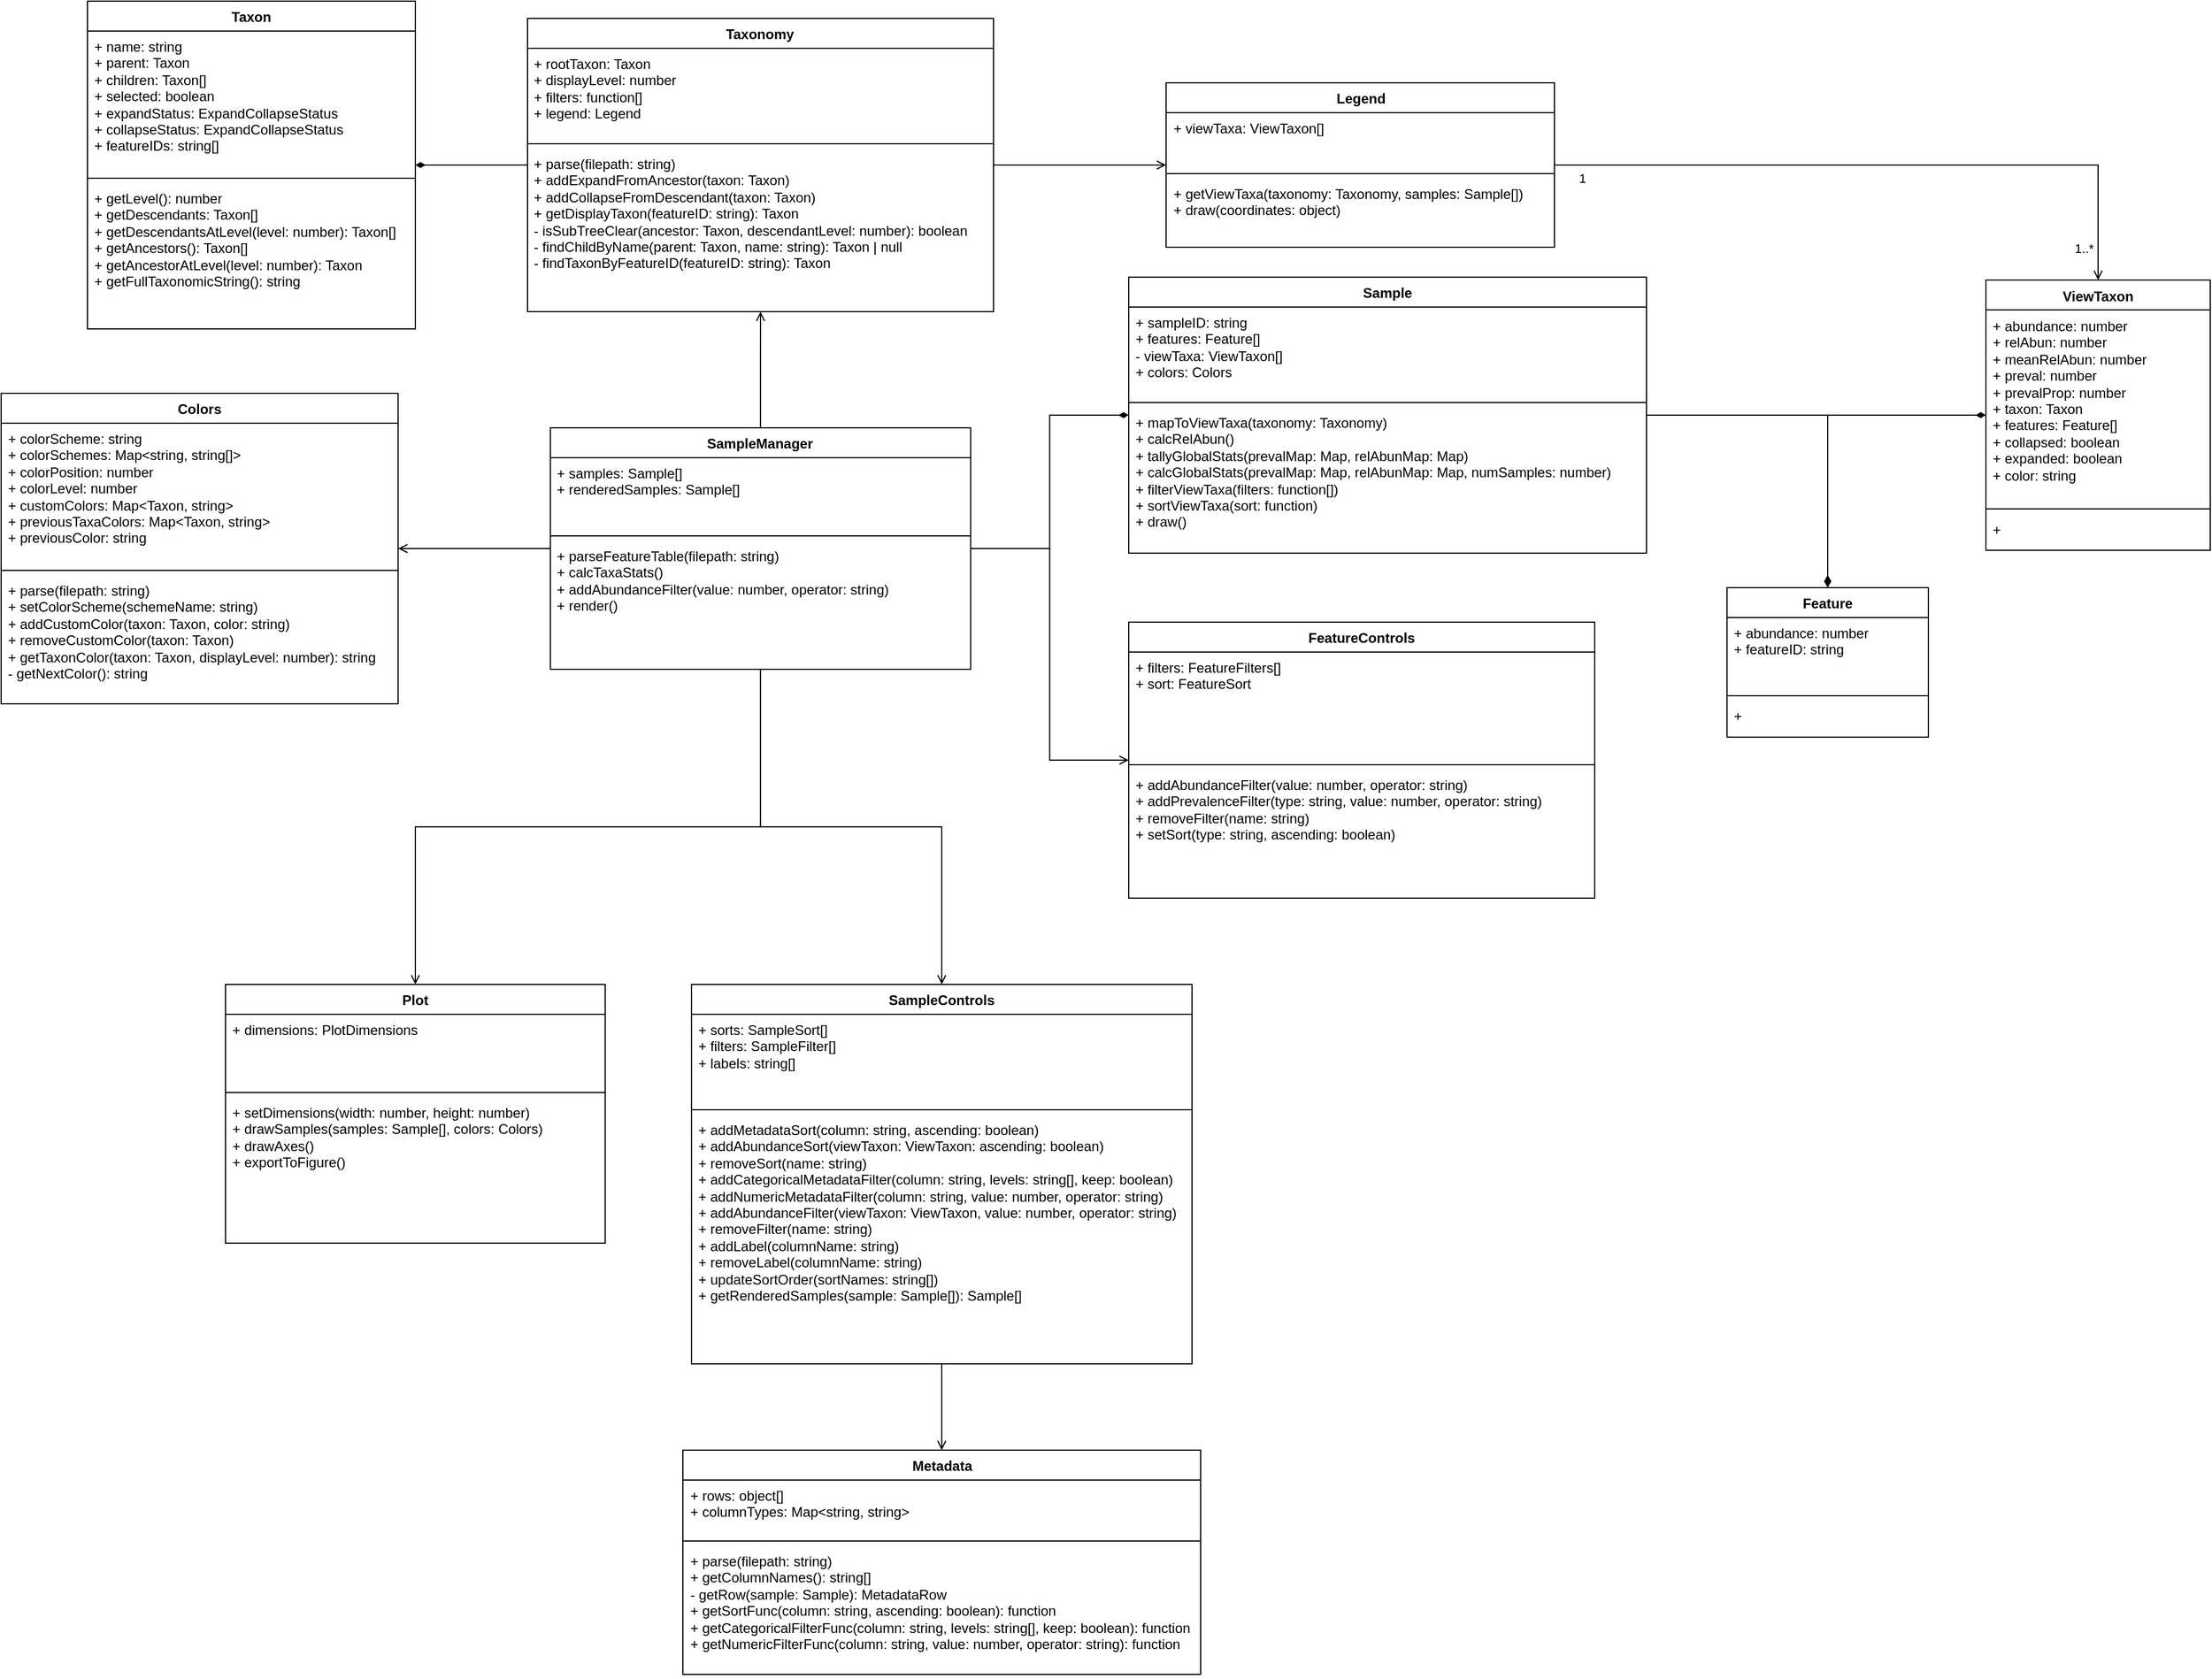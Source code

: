 <mxfile version="28.0.6">
  <diagram name="Page-1" id="ScEAED-juJEtONYMeBrp">
    <mxGraphModel dx="2265" dy="1556" grid="1" gridSize="15" guides="1" tooltips="1" connect="1" arrows="1" fold="1" page="0" pageScale="1" pageWidth="850" pageHeight="1100" math="0" shadow="0">
      <root>
        <mxCell id="0" />
        <mxCell id="1" parent="0" />
        <mxCell id="wJ2dDoDA1lTtDm8QEG7H-3" style="edgeStyle=orthogonalEdgeStyle;rounded=0;orthogonalLoop=1;jettySize=auto;html=1;endArrow=open;endFill=0;" parent="1" source="TV5vEVpm7wU5M8RR6qZn-14" target="TV5vEVpm7wU5M8RR6qZn-108" edge="1">
          <mxGeometry relative="1" as="geometry" />
        </mxCell>
        <mxCell id="wJ2dDoDA1lTtDm8QEG7H-19" style="edgeStyle=orthogonalEdgeStyle;rounded=0;orthogonalLoop=1;jettySize=auto;html=1;endArrow=diamondThin;endFill=1;" parent="1" source="TV5vEVpm7wU5M8RR6qZn-14" target="wJ2dDoDA1lTtDm8QEG7H-15" edge="1">
          <mxGeometry relative="1" as="geometry" />
        </mxCell>
        <mxCell id="TV5vEVpm7wU5M8RR6qZn-14" value="Taxonomy" style="swimlane;fontStyle=1;align=center;verticalAlign=top;childLayout=stackLayout;horizontal=1;startSize=26;horizontalStack=0;resizeParent=1;resizeParentMax=0;resizeLast=0;collapsible=1;marginBottom=0;whiteSpace=wrap;html=1;" parent="1" vertex="1">
          <mxGeometry x="442.49" y="-15" width="405" height="255" as="geometry" />
        </mxCell>
        <mxCell id="TV5vEVpm7wU5M8RR6qZn-15" value="&lt;div&gt;+ rootTaxon: Taxon&lt;/div&gt;+ displayLevel: number&lt;div&gt;+ filters: function[]&lt;/div&gt;&lt;div&gt;+ legend: Legend&lt;/div&gt;" style="text;strokeColor=none;fillColor=none;align=left;verticalAlign=top;spacingLeft=4;spacingRight=4;overflow=hidden;rotatable=0;points=[[0,0.5],[1,0.5]];portConstraint=eastwest;whiteSpace=wrap;html=1;" parent="TV5vEVpm7wU5M8RR6qZn-14" vertex="1">
          <mxGeometry y="26" width="405" height="79" as="geometry" />
        </mxCell>
        <mxCell id="TV5vEVpm7wU5M8RR6qZn-16" value="" style="line;strokeWidth=1;fillColor=none;align=left;verticalAlign=middle;spacingTop=-1;spacingLeft=3;spacingRight=3;rotatable=0;labelPosition=right;points=[];portConstraint=eastwest;strokeColor=inherit;" parent="TV5vEVpm7wU5M8RR6qZn-14" vertex="1">
          <mxGeometry y="105" width="405" height="8" as="geometry" />
        </mxCell>
        <mxCell id="TV5vEVpm7wU5M8RR6qZn-17" value="&lt;div&gt;+ parse(filepath: string)&lt;/div&gt;+ addExpandFromAncestor(taxon: Taxon)&lt;div&gt;+ addCollapseFromDescendant(taxon: Taxon)&lt;/div&gt;&lt;div&gt;+ getDisplayTaxon(featureID: string): Taxon&lt;/div&gt;&lt;div&gt;- isSubTreeClear(ancestor: Taxon, descendantLevel: number): boolean&lt;/div&gt;&lt;div&gt;- findChildByName(parent: Taxon, name: string): Taxon | null&lt;/div&gt;&lt;div&gt;- findTaxonByFeatureID(featureID: string): Taxon&lt;/div&gt;" style="text;strokeColor=none;fillColor=none;align=left;verticalAlign=top;spacingLeft=4;spacingRight=4;overflow=hidden;rotatable=0;points=[[0,0.5],[1,0.5]];portConstraint=eastwest;whiteSpace=wrap;html=1;" parent="TV5vEVpm7wU5M8RR6qZn-14" vertex="1">
          <mxGeometry y="113" width="405" height="142" as="geometry" />
        </mxCell>
        <mxCell id="TV5vEVpm7wU5M8RR6qZn-97" style="edgeStyle=orthogonalEdgeStyle;rounded=0;orthogonalLoop=1;jettySize=auto;html=1;endArrow=diamondThin;endFill=1;startFill=0;startArrow=none;" parent="1" source="TV5vEVpm7wU5M8RR6qZn-21" target="TV5vEVpm7wU5M8RR6qZn-25" edge="1">
          <mxGeometry relative="1" as="geometry" />
        </mxCell>
        <mxCell id="TV5vEVpm7wU5M8RR6qZn-130" style="edgeStyle=orthogonalEdgeStyle;rounded=0;orthogonalLoop=1;jettySize=auto;html=1;endArrow=open;endFill=0;" parent="1" source="TV5vEVpm7wU5M8RR6qZn-21" target="TV5vEVpm7wU5M8RR6qZn-14" edge="1">
          <mxGeometry relative="1" as="geometry" />
        </mxCell>
        <mxCell id="wJ2dDoDA1lTtDm8QEG7H-1" style="edgeStyle=orthogonalEdgeStyle;rounded=0;orthogonalLoop=1;jettySize=auto;html=1;endArrow=open;endFill=0;" parent="1" source="TV5vEVpm7wU5M8RR6qZn-21" target="TV5vEVpm7wU5M8RR6qZn-117" edge="1">
          <mxGeometry relative="1" as="geometry" />
        </mxCell>
        <mxCell id="DhHdUdaV4RNOnqThCck2-6" style="edgeStyle=orthogonalEdgeStyle;rounded=0;orthogonalLoop=1;jettySize=auto;html=1;endArrow=open;endFill=0;" parent="1" source="TV5vEVpm7wU5M8RR6qZn-21" target="DhHdUdaV4RNOnqThCck2-1" edge="1">
          <mxGeometry relative="1" as="geometry" />
        </mxCell>
        <mxCell id="6wkSrgamRf59rO2KwTUt-5" style="edgeStyle=orthogonalEdgeStyle;rounded=0;orthogonalLoop=1;jettySize=auto;html=1;endArrow=open;endFill=0;" edge="1" parent="1" source="TV5vEVpm7wU5M8RR6qZn-21" target="6wkSrgamRf59rO2KwTUt-1">
          <mxGeometry relative="1" as="geometry" />
        </mxCell>
        <mxCell id="6wkSrgamRf59rO2KwTUt-12" style="edgeStyle=orthogonalEdgeStyle;rounded=0;orthogonalLoop=1;jettySize=auto;html=1;endArrow=open;endFill=0;" edge="1" parent="1" source="TV5vEVpm7wU5M8RR6qZn-21" target="6wkSrgamRf59rO2KwTUt-7">
          <mxGeometry relative="1" as="geometry" />
        </mxCell>
        <mxCell id="TV5vEVpm7wU5M8RR6qZn-21" value="SampleManager" style="swimlane;fontStyle=1;align=center;verticalAlign=top;childLayout=stackLayout;horizontal=1;startSize=26;horizontalStack=0;resizeParent=1;resizeParentMax=0;resizeLast=0;collapsible=1;marginBottom=0;whiteSpace=wrap;html=1;" parent="1" vertex="1">
          <mxGeometry x="462.34" y="341" width="365.31" height="210" as="geometry" />
        </mxCell>
        <mxCell id="TV5vEVpm7wU5M8RR6qZn-22" value="&lt;div&gt;+ samples: Sample[]&lt;/div&gt;&lt;div&gt;+ renderedSamples: Sample[]&lt;/div&gt;&lt;div&gt;&lt;div&gt;&lt;br&gt;&lt;/div&gt;&lt;/div&gt;" style="text;strokeColor=none;fillColor=none;align=left;verticalAlign=top;spacingLeft=4;spacingRight=4;overflow=hidden;rotatable=0;points=[[0,0.5],[1,0.5]];portConstraint=eastwest;whiteSpace=wrap;html=1;" parent="TV5vEVpm7wU5M8RR6qZn-21" vertex="1">
          <mxGeometry y="26" width="365.31" height="64" as="geometry" />
        </mxCell>
        <mxCell id="TV5vEVpm7wU5M8RR6qZn-23" value="" style="line;strokeWidth=1;fillColor=none;align=left;verticalAlign=middle;spacingTop=-1;spacingLeft=3;spacingRight=3;rotatable=0;labelPosition=right;points=[];portConstraint=eastwest;strokeColor=inherit;" parent="TV5vEVpm7wU5M8RR6qZn-21" vertex="1">
          <mxGeometry y="90" width="365.31" height="8" as="geometry" />
        </mxCell>
        <mxCell id="TV5vEVpm7wU5M8RR6qZn-24" value="&lt;div&gt;+ parseFeatureTable(filepath: string)&lt;/div&gt;&lt;div&gt;+ calcTaxaStats()&lt;/div&gt;&lt;div&gt;+ addAbundanceFilter(value: number, operator: string)&lt;/div&gt;&lt;div&gt;+ render()&lt;/div&gt;&lt;div&gt;&lt;div&gt;&lt;br&gt;&lt;/div&gt;&lt;/div&gt;" style="text;strokeColor=none;fillColor=none;align=left;verticalAlign=top;spacingLeft=4;spacingRight=4;overflow=hidden;rotatable=0;points=[[0,0.5],[1,0.5]];portConstraint=eastwest;whiteSpace=wrap;html=1;" parent="TV5vEVpm7wU5M8RR6qZn-21" vertex="1">
          <mxGeometry y="98" width="365.31" height="112" as="geometry" />
        </mxCell>
        <mxCell id="TV5vEVpm7wU5M8RR6qZn-92" style="edgeStyle=orthogonalEdgeStyle;rounded=0;orthogonalLoop=1;jettySize=auto;html=1;endArrow=diamondThin;endFill=1;endSize=8;" parent="1" source="TV5vEVpm7wU5M8RR6qZn-25" target="TV5vEVpm7wU5M8RR6qZn-39" edge="1">
          <mxGeometry relative="1" as="geometry" />
        </mxCell>
        <mxCell id="wJ2dDoDA1lTtDm8QEG7H-4" style="edgeStyle=orthogonalEdgeStyle;rounded=0;orthogonalLoop=1;jettySize=auto;html=1;endArrow=diamondThin;endFill=1;" parent="1" source="TV5vEVpm7wU5M8RR6qZn-25" target="TV5vEVpm7wU5M8RR6qZn-66" edge="1">
          <mxGeometry relative="1" as="geometry" />
        </mxCell>
        <mxCell id="TV5vEVpm7wU5M8RR6qZn-25" value="Sample" style="swimlane;fontStyle=1;align=center;verticalAlign=top;childLayout=stackLayout;horizontal=1;startSize=26;horizontalStack=0;resizeParent=1;resizeParentMax=0;resizeLast=0;collapsible=1;marginBottom=0;whiteSpace=wrap;html=1;" parent="1" vertex="1">
          <mxGeometry x="965" y="210" width="450" height="240" as="geometry" />
        </mxCell>
        <mxCell id="TV5vEVpm7wU5M8RR6qZn-26" value="+ sampleID: string&lt;div&gt;+ features: Feature[]&lt;/div&gt;&lt;div&gt;- viewTaxa: ViewTaxon[]&lt;/div&gt;&lt;div&gt;+ colors: Colors&lt;/div&gt;&lt;div&gt;&lt;br&gt;&lt;/div&gt;" style="text;strokeColor=none;fillColor=none;align=left;verticalAlign=top;spacingLeft=4;spacingRight=4;overflow=hidden;rotatable=0;points=[[0,0.5],[1,0.5]];portConstraint=eastwest;whiteSpace=wrap;html=1;" parent="TV5vEVpm7wU5M8RR6qZn-25" vertex="1">
          <mxGeometry y="26" width="450" height="79" as="geometry" />
        </mxCell>
        <mxCell id="TV5vEVpm7wU5M8RR6qZn-27" value="" style="line;strokeWidth=1;fillColor=none;align=left;verticalAlign=middle;spacingTop=-1;spacingLeft=3;spacingRight=3;rotatable=0;labelPosition=right;points=[];portConstraint=eastwest;strokeColor=inherit;" parent="TV5vEVpm7wU5M8RR6qZn-25" vertex="1">
          <mxGeometry y="105" width="450" height="8" as="geometry" />
        </mxCell>
        <mxCell id="TV5vEVpm7wU5M8RR6qZn-28" value="&lt;div&gt;+ mapToViewTaxa(taxonomy: Taxonomy)&lt;/div&gt;&lt;div&gt;+ calcRelAbun()&lt;/div&gt;&lt;div&gt;+ tallyGlobalStats(prevalMap: Map, relAbunMap: Map)&lt;/div&gt;&lt;div&gt;+ calcGlobalStats(prevalMap: Map, relAbunMap: Map, numSamples: number)&lt;/div&gt;&lt;div&gt;+ filterViewTaxa(filters: function[])&lt;/div&gt;&lt;div&gt;+ sortViewTaxa(sort: function)&lt;/div&gt;&lt;div&gt;+ draw()&lt;/div&gt;&lt;div&gt;&lt;br&gt;&lt;/div&gt;" style="text;strokeColor=none;fillColor=none;align=left;verticalAlign=top;spacingLeft=4;spacingRight=4;overflow=hidden;rotatable=0;points=[[0,0.5],[1,0.5]];portConstraint=eastwest;whiteSpace=wrap;html=1;" parent="TV5vEVpm7wU5M8RR6qZn-25" vertex="1">
          <mxGeometry y="113" width="450" height="127" as="geometry" />
        </mxCell>
        <mxCell id="TV5vEVpm7wU5M8RR6qZn-39" value="Feature" style="swimlane;fontStyle=1;align=center;verticalAlign=top;childLayout=stackLayout;horizontal=1;startSize=26;horizontalStack=0;resizeParent=1;resizeParentMax=0;resizeLast=0;collapsible=1;marginBottom=0;whiteSpace=wrap;html=1;" parent="1" vertex="1">
          <mxGeometry x="1485" y="480" width="175" height="130" as="geometry" />
        </mxCell>
        <mxCell id="TV5vEVpm7wU5M8RR6qZn-40" value="+ abundance: number&lt;div&gt;+ featureID: string&lt;/div&gt;&lt;div&gt;&lt;div&gt;&lt;br&gt;&lt;/div&gt;&lt;/div&gt;" style="text;strokeColor=none;fillColor=none;align=left;verticalAlign=top;spacingLeft=4;spacingRight=4;overflow=hidden;rotatable=0;points=[[0,0.5],[1,0.5]];portConstraint=eastwest;whiteSpace=wrap;html=1;" parent="TV5vEVpm7wU5M8RR6qZn-39" vertex="1">
          <mxGeometry y="26" width="175" height="64" as="geometry" />
        </mxCell>
        <mxCell id="TV5vEVpm7wU5M8RR6qZn-41" value="" style="line;strokeWidth=1;fillColor=none;align=left;verticalAlign=middle;spacingTop=-1;spacingLeft=3;spacingRight=3;rotatable=0;labelPosition=right;points=[];portConstraint=eastwest;strokeColor=inherit;" parent="TV5vEVpm7wU5M8RR6qZn-39" vertex="1">
          <mxGeometry y="90" width="175" height="8" as="geometry" />
        </mxCell>
        <mxCell id="TV5vEVpm7wU5M8RR6qZn-42" value="+&amp;nbsp;" style="text;strokeColor=none;fillColor=none;align=left;verticalAlign=top;spacingLeft=4;spacingRight=4;overflow=hidden;rotatable=0;points=[[0,0.5],[1,0.5]];portConstraint=eastwest;whiteSpace=wrap;html=1;" parent="TV5vEVpm7wU5M8RR6qZn-39" vertex="1">
          <mxGeometry y="98" width="175" height="32" as="geometry" />
        </mxCell>
        <mxCell id="TV5vEVpm7wU5M8RR6qZn-66" value="ViewTaxon" style="swimlane;fontStyle=1;align=center;verticalAlign=top;childLayout=stackLayout;horizontal=1;startSize=26;horizontalStack=0;resizeParent=1;resizeParentMax=0;resizeLast=0;collapsible=1;marginBottom=0;whiteSpace=wrap;html=1;" parent="1" vertex="1">
          <mxGeometry x="1710" y="212.5" width="195" height="235" as="geometry" />
        </mxCell>
        <mxCell id="TV5vEVpm7wU5M8RR6qZn-67" value="&lt;div&gt;+ abundance: number&lt;/div&gt;+ relAbun: number&lt;div&gt;+ meanRelAbun: number&lt;br&gt;&lt;div&gt;+ preval: number&lt;/div&gt;&lt;div&gt;+ prevalProp: number&lt;/div&gt;&lt;div&gt;+ taxon: Taxon&lt;/div&gt;&lt;div&gt;+ features: Feature[]&lt;/div&gt;&lt;div&gt;+ collapsed: boolean&lt;/div&gt;&lt;div&gt;+ expanded: boolean&lt;/div&gt;&lt;div&gt;+ color: string&lt;/div&gt;&lt;/div&gt;" style="text;strokeColor=none;fillColor=none;align=left;verticalAlign=top;spacingLeft=4;spacingRight=4;overflow=hidden;rotatable=0;points=[[0,0.5],[1,0.5]];portConstraint=eastwest;whiteSpace=wrap;html=1;" parent="TV5vEVpm7wU5M8RR6qZn-66" vertex="1">
          <mxGeometry y="26" width="195" height="169" as="geometry" />
        </mxCell>
        <mxCell id="TV5vEVpm7wU5M8RR6qZn-68" value="" style="line;strokeWidth=1;fillColor=none;align=left;verticalAlign=middle;spacingTop=-1;spacingLeft=3;spacingRight=3;rotatable=0;labelPosition=right;points=[];portConstraint=eastwest;strokeColor=inherit;" parent="TV5vEVpm7wU5M8RR6qZn-66" vertex="1">
          <mxGeometry y="195" width="195" height="8" as="geometry" />
        </mxCell>
        <mxCell id="TV5vEVpm7wU5M8RR6qZn-69" value="+&amp;nbsp;" style="text;strokeColor=none;fillColor=none;align=left;verticalAlign=top;spacingLeft=4;spacingRight=4;overflow=hidden;rotatable=0;points=[[0,0.5],[1,0.5]];portConstraint=eastwest;whiteSpace=wrap;html=1;" parent="TV5vEVpm7wU5M8RR6qZn-66" vertex="1">
          <mxGeometry y="203" width="195" height="32" as="geometry" />
        </mxCell>
        <mxCell id="TV5vEVpm7wU5M8RR6qZn-80" value="Metadata" style="swimlane;fontStyle=1;align=center;verticalAlign=top;childLayout=stackLayout;horizontal=1;startSize=26;horizontalStack=0;resizeParent=1;resizeParentMax=0;resizeLast=0;collapsible=1;marginBottom=0;whiteSpace=wrap;html=1;" parent="1" vertex="1">
          <mxGeometry x="577.5" y="1230" width="450" height="195" as="geometry" />
        </mxCell>
        <mxCell id="TV5vEVpm7wU5M8RR6qZn-81" value="+ rows: object[]&lt;div&gt;+ columnTypes: Map&amp;lt;string, string&amp;gt;&lt;/div&gt;" style="text;strokeColor=none;fillColor=none;align=left;verticalAlign=top;spacingLeft=4;spacingRight=4;overflow=hidden;rotatable=0;points=[[0,0.5],[1,0.5]];portConstraint=eastwest;whiteSpace=wrap;html=1;" parent="TV5vEVpm7wU5M8RR6qZn-80" vertex="1">
          <mxGeometry y="26" width="450" height="49" as="geometry" />
        </mxCell>
        <mxCell id="TV5vEVpm7wU5M8RR6qZn-82" value="" style="line;strokeWidth=1;fillColor=none;align=left;verticalAlign=middle;spacingTop=-1;spacingLeft=3;spacingRight=3;rotatable=0;labelPosition=right;points=[];portConstraint=eastwest;strokeColor=inherit;" parent="TV5vEVpm7wU5M8RR6qZn-80" vertex="1">
          <mxGeometry y="75" width="450" height="8" as="geometry" />
        </mxCell>
        <mxCell id="TV5vEVpm7wU5M8RR6qZn-83" value="&lt;div&gt;+ parse(filepath: string)&lt;/div&gt;&lt;div&gt;+ getColumnNames(): string[]&lt;/div&gt;&lt;div&gt;- getRow(sample: Sample): MetadataRow&lt;/div&gt;&lt;div&gt;+ getSortFunc(column: string, ascending: boolean): function&lt;/div&gt;&lt;div&gt;+ getCategoricalFilterFunc(column: string, levels: string[], keep: boolean): function&lt;/div&gt;&lt;div&gt;+ getNumericFilterFunc(column: string, value: number, operator: string): function&lt;/div&gt;&lt;div&gt;&lt;br&gt;&lt;/div&gt;" style="text;strokeColor=none;fillColor=none;align=left;verticalAlign=top;spacingLeft=4;spacingRight=4;overflow=hidden;rotatable=0;points=[[0,0.5],[1,0.5]];portConstraint=eastwest;whiteSpace=wrap;html=1;" parent="TV5vEVpm7wU5M8RR6qZn-80" vertex="1">
          <mxGeometry y="83" width="450" height="112" as="geometry" />
        </mxCell>
        <mxCell id="wJ2dDoDA1lTtDm8QEG7H-9" style="edgeStyle=orthogonalEdgeStyle;rounded=0;orthogonalLoop=1;jettySize=auto;html=1;endArrow=open;endFill=0;" parent="1" source="TV5vEVpm7wU5M8RR6qZn-108" target="TV5vEVpm7wU5M8RR6qZn-66" edge="1">
          <mxGeometry relative="1" as="geometry" />
        </mxCell>
        <mxCell id="wJ2dDoDA1lTtDm8QEG7H-11" value="1" style="edgeLabel;html=1;align=center;verticalAlign=middle;resizable=0;points=[];" parent="wJ2dDoDA1lTtDm8QEG7H-9" vertex="1" connectable="0">
          <mxGeometry x="-0.924" y="-1" relative="1" as="geometry">
            <mxPoint x="2" y="10" as="offset" />
          </mxGeometry>
        </mxCell>
        <mxCell id="wJ2dDoDA1lTtDm8QEG7H-14" value="1..*" style="edgeLabel;html=1;align=center;verticalAlign=middle;resizable=0;points=[];" parent="wJ2dDoDA1lTtDm8QEG7H-9" vertex="1" connectable="0">
          <mxGeometry x="0.884" relative="1" as="geometry">
            <mxPoint x="-13" y="5" as="offset" />
          </mxGeometry>
        </mxCell>
        <mxCell id="TV5vEVpm7wU5M8RR6qZn-108" value="Legend" style="swimlane;fontStyle=1;align=center;verticalAlign=top;childLayout=stackLayout;horizontal=1;startSize=26;horizontalStack=0;resizeParent=1;resizeParentMax=0;resizeLast=0;collapsible=1;marginBottom=0;whiteSpace=wrap;html=1;" parent="1" vertex="1">
          <mxGeometry x="997.5" y="41" width="337.5" height="143" as="geometry" />
        </mxCell>
        <mxCell id="TV5vEVpm7wU5M8RR6qZn-109" value="+ viewTaxa: ViewTaxon[]&lt;div&gt;&lt;br&gt;&lt;/div&gt;" style="text;strokeColor=none;fillColor=none;align=left;verticalAlign=top;spacingLeft=4;spacingRight=4;overflow=hidden;rotatable=0;points=[[0,0.5],[1,0.5]];portConstraint=eastwest;whiteSpace=wrap;html=1;" parent="TV5vEVpm7wU5M8RR6qZn-108" vertex="1">
          <mxGeometry y="26" width="337.5" height="49" as="geometry" />
        </mxCell>
        <mxCell id="TV5vEVpm7wU5M8RR6qZn-110" value="" style="line;strokeWidth=1;fillColor=none;align=left;verticalAlign=middle;spacingTop=-1;spacingLeft=3;spacingRight=3;rotatable=0;labelPosition=right;points=[];portConstraint=eastwest;strokeColor=inherit;" parent="TV5vEVpm7wU5M8RR6qZn-108" vertex="1">
          <mxGeometry y="75" width="337.5" height="8" as="geometry" />
        </mxCell>
        <mxCell id="TV5vEVpm7wU5M8RR6qZn-111" value="+ getViewTaxa(taxonomy: Taxonomy, samples: Sample[])&lt;div&gt;+ draw(coordinates: object)&lt;/div&gt;" style="text;strokeColor=none;fillColor=none;align=left;verticalAlign=top;spacingLeft=4;spacingRight=4;overflow=hidden;rotatable=0;points=[[0,0.5],[1,0.5]];portConstraint=eastwest;whiteSpace=wrap;html=1;" parent="TV5vEVpm7wU5M8RR6qZn-108" vertex="1">
          <mxGeometry y="83" width="337.5" height="60" as="geometry" />
        </mxCell>
        <mxCell id="TV5vEVpm7wU5M8RR6qZn-117" value="Colors" style="swimlane;fontStyle=1;align=center;verticalAlign=top;childLayout=stackLayout;horizontal=1;startSize=26;horizontalStack=0;resizeParent=1;resizeParentMax=0;resizeLast=0;collapsible=1;marginBottom=0;whiteSpace=wrap;html=1;" parent="1" vertex="1">
          <mxGeometry x="-15" y="311" width="345" height="270" as="geometry" />
        </mxCell>
        <mxCell id="TV5vEVpm7wU5M8RR6qZn-118" value="+ colorScheme: string&lt;div&gt;+ colorSchemes: Map&amp;lt;string, string[]&amp;gt;&lt;br&gt;&lt;div&gt;+ colorPosition: number&lt;br&gt;&lt;div&gt;+ colorLevel: number&lt;/div&gt;&lt;div&gt;+ customColors: Map&amp;lt;Taxon, string&amp;gt;&lt;/div&gt;&lt;/div&gt;&lt;/div&gt;&lt;div&gt;+ previousTaxaColors: Map&amp;lt;Taxon, string&amp;gt;&lt;/div&gt;&lt;div&gt;+ previousColor: string&lt;/div&gt;" style="text;strokeColor=none;fillColor=none;align=left;verticalAlign=top;spacingLeft=4;spacingRight=4;overflow=hidden;rotatable=0;points=[[0,0.5],[1,0.5]];portConstraint=eastwest;whiteSpace=wrap;html=1;" parent="TV5vEVpm7wU5M8RR6qZn-117" vertex="1">
          <mxGeometry y="26" width="345" height="124" as="geometry" />
        </mxCell>
        <mxCell id="TV5vEVpm7wU5M8RR6qZn-119" value="" style="line;strokeWidth=1;fillColor=none;align=left;verticalAlign=middle;spacingTop=-1;spacingLeft=3;spacingRight=3;rotatable=0;labelPosition=right;points=[];portConstraint=eastwest;strokeColor=inherit;" parent="TV5vEVpm7wU5M8RR6qZn-117" vertex="1">
          <mxGeometry y="150" width="345" height="8" as="geometry" />
        </mxCell>
        <mxCell id="TV5vEVpm7wU5M8RR6qZn-120" value="&lt;div&gt;+ parse(filepath: string)&lt;/div&gt;&lt;div&gt;+ setColorScheme(schemeName: string)&lt;/div&gt;&lt;div&gt;+ addCustomColor(taxon: Taxon, color: string)&lt;/div&gt;&lt;div&gt;+ removeCustomColor(taxon: Taxon)&lt;/div&gt;&lt;div&gt;+ getTaxonColor(taxon: Taxon, displayLevel: number): string&lt;/div&gt;&lt;div&gt;- getNextColor(): string&lt;/div&gt;" style="text;strokeColor=none;fillColor=none;align=left;verticalAlign=top;spacingLeft=4;spacingRight=4;overflow=hidden;rotatable=0;points=[[0,0.5],[1,0.5]];portConstraint=eastwest;whiteSpace=wrap;html=1;" parent="TV5vEVpm7wU5M8RR6qZn-117" vertex="1">
          <mxGeometry y="158" width="345" height="112" as="geometry" />
        </mxCell>
        <mxCell id="wJ2dDoDA1lTtDm8QEG7H-15" value="Taxon" style="swimlane;fontStyle=1;align=center;verticalAlign=top;childLayout=stackLayout;horizontal=1;startSize=26;horizontalStack=0;resizeParent=1;resizeParentMax=0;resizeLast=0;collapsible=1;marginBottom=0;whiteSpace=wrap;html=1;" parent="1" vertex="1">
          <mxGeometry x="60" y="-30" width="285" height="285" as="geometry" />
        </mxCell>
        <mxCell id="wJ2dDoDA1lTtDm8QEG7H-16" value="+ name: string&lt;div&gt;+ parent: Taxon&lt;/div&gt;&lt;div&gt;+ children: Taxon[]&lt;/div&gt;&lt;div&gt;+ selected: boolean&lt;/div&gt;&lt;div&gt;+ expandStatus: ExpandCollapseStatus&lt;/div&gt;&lt;div&gt;+ collapseStatus: ExpandCollapseStatus&lt;/div&gt;&lt;div&gt;+ featureIDs: string[]&lt;/div&gt;&lt;div&gt;&lt;br&gt;&lt;/div&gt;" style="text;strokeColor=none;fillColor=none;align=left;verticalAlign=top;spacingLeft=4;spacingRight=4;overflow=hidden;rotatable=0;points=[[0,0.5],[1,0.5]];portConstraint=eastwest;whiteSpace=wrap;html=1;" parent="wJ2dDoDA1lTtDm8QEG7H-15" vertex="1">
          <mxGeometry y="26" width="285" height="124" as="geometry" />
        </mxCell>
        <mxCell id="wJ2dDoDA1lTtDm8QEG7H-17" value="" style="line;strokeWidth=1;fillColor=none;align=left;verticalAlign=middle;spacingTop=-1;spacingLeft=3;spacingRight=3;rotatable=0;labelPosition=right;points=[];portConstraint=eastwest;strokeColor=inherit;" parent="wJ2dDoDA1lTtDm8QEG7H-15" vertex="1">
          <mxGeometry y="150" width="285" height="8" as="geometry" />
        </mxCell>
        <mxCell id="wJ2dDoDA1lTtDm8QEG7H-18" value="+ getLevel(): number&lt;div&gt;+ getDescendants: Taxon[]&lt;/div&gt;&lt;div&gt;+ getDescendantsAtLevel(level: number): Taxon[]&lt;/div&gt;&lt;div&gt;+ getAncestors(): Taxon[]&lt;/div&gt;&lt;div&gt;+ getAncestorAtLevel(level: number): Taxon&lt;/div&gt;&lt;div&gt;+ getFullTaxonomicString(): string&lt;/div&gt;" style="text;strokeColor=none;fillColor=none;align=left;verticalAlign=top;spacingLeft=4;spacingRight=4;overflow=hidden;rotatable=0;points=[[0,0.5],[1,0.5]];portConstraint=eastwest;whiteSpace=wrap;html=1;" parent="wJ2dDoDA1lTtDm8QEG7H-15" vertex="1">
          <mxGeometry y="158" width="285" height="127" as="geometry" />
        </mxCell>
        <mxCell id="DhHdUdaV4RNOnqThCck2-5" style="edgeStyle=orthogonalEdgeStyle;rounded=0;orthogonalLoop=1;jettySize=auto;html=1;endArrow=open;endFill=0;" parent="1" source="DhHdUdaV4RNOnqThCck2-1" target="TV5vEVpm7wU5M8RR6qZn-80" edge="1">
          <mxGeometry relative="1" as="geometry" />
        </mxCell>
        <mxCell id="DhHdUdaV4RNOnqThCck2-1" value="SampleControls" style="swimlane;fontStyle=1;align=center;verticalAlign=top;childLayout=stackLayout;horizontal=1;startSize=26;horizontalStack=0;resizeParent=1;resizeParentMax=0;resizeLast=0;collapsible=1;marginBottom=0;whiteSpace=wrap;html=1;" parent="1" vertex="1">
          <mxGeometry x="585" y="825" width="435" height="330" as="geometry" />
        </mxCell>
        <mxCell id="DhHdUdaV4RNOnqThCck2-2" value="&lt;div&gt;+ sorts: SampleSort[]&lt;/div&gt;&lt;div&gt;+ filters: SampleFilter[]&lt;/div&gt;&lt;div&gt;&lt;span style=&quot;background-color: transparent; color: light-dark(rgb(0, 0, 0), rgb(255, 255, 255));&quot;&gt;+ labels: string[]&lt;/span&gt;&lt;/div&gt;" style="text;strokeColor=none;fillColor=none;align=left;verticalAlign=top;spacingLeft=4;spacingRight=4;overflow=hidden;rotatable=0;points=[[0,0.5],[1,0.5]];portConstraint=eastwest;whiteSpace=wrap;html=1;" parent="DhHdUdaV4RNOnqThCck2-1" vertex="1">
          <mxGeometry y="26" width="435" height="79" as="geometry" />
        </mxCell>
        <mxCell id="DhHdUdaV4RNOnqThCck2-3" value="" style="line;strokeWidth=1;fillColor=none;align=left;verticalAlign=middle;spacingTop=-1;spacingLeft=3;spacingRight=3;rotatable=0;labelPosition=right;points=[];portConstraint=eastwest;strokeColor=inherit;" parent="DhHdUdaV4RNOnqThCck2-1" vertex="1">
          <mxGeometry y="105" width="435" height="8" as="geometry" />
        </mxCell>
        <mxCell id="DhHdUdaV4RNOnqThCck2-4" value="&lt;div&gt;+ addMetadataSort(column: string, ascending: boolean)&lt;/div&gt;&lt;div&gt;+ addAbundanceSort(viewTaxon: ViewTaxon: ascending: boolean)&lt;/div&gt;&lt;div&gt;+ removeSort(name: string)&lt;/div&gt;&lt;div&gt;+ addCategoricalMetadataFilter(column: string, levels: string[], keep: boolean)&lt;/div&gt;&lt;div&gt;+ addNumericMetadataFilter(column: string, value: number, operator: string)&lt;/div&gt;&lt;div&gt;+ addAbundanceFilter(viewTaxon: ViewTaxon, value: number, operator: string)&lt;/div&gt;&lt;div&gt;+ removeFilter(name: string)&lt;/div&gt;&lt;div&gt;+ addLabel(columnName: string)&lt;/div&gt;&lt;div&gt;+ removeLabel(columnName: string)&lt;/div&gt;&lt;div&gt;+ updateSortOrder(sortNames: string[])&lt;/div&gt;+ getRenderedSamples(sample: Sample[]): Sample[]" style="text;strokeColor=none;fillColor=none;align=left;verticalAlign=top;spacingLeft=4;spacingRight=4;overflow=hidden;rotatable=0;points=[[0,0.5],[1,0.5]];portConstraint=eastwest;whiteSpace=wrap;html=1;" parent="DhHdUdaV4RNOnqThCck2-1" vertex="1">
          <mxGeometry y="113" width="435" height="217" as="geometry" />
        </mxCell>
        <mxCell id="6wkSrgamRf59rO2KwTUt-1" value="Plot" style="swimlane;fontStyle=1;align=center;verticalAlign=top;childLayout=stackLayout;horizontal=1;startSize=26;horizontalStack=0;resizeParent=1;resizeParentMax=0;resizeLast=0;collapsible=1;marginBottom=0;whiteSpace=wrap;html=1;" vertex="1" parent="1">
          <mxGeometry x="180" y="825" width="330" height="225" as="geometry" />
        </mxCell>
        <mxCell id="6wkSrgamRf59rO2KwTUt-2" value="&lt;div&gt;+ dimensions: PlotDimensions&lt;/div&gt;" style="text;strokeColor=none;fillColor=none;align=left;verticalAlign=top;spacingLeft=4;spacingRight=4;overflow=hidden;rotatable=0;points=[[0,0.5],[1,0.5]];portConstraint=eastwest;whiteSpace=wrap;html=1;" vertex="1" parent="6wkSrgamRf59rO2KwTUt-1">
          <mxGeometry y="26" width="330" height="64" as="geometry" />
        </mxCell>
        <mxCell id="6wkSrgamRf59rO2KwTUt-3" value="" style="line;strokeWidth=1;fillColor=none;align=left;verticalAlign=middle;spacingTop=-1;spacingLeft=3;spacingRight=3;rotatable=0;labelPosition=right;points=[];portConstraint=eastwest;strokeColor=inherit;" vertex="1" parent="6wkSrgamRf59rO2KwTUt-1">
          <mxGeometry y="90" width="330" height="8" as="geometry" />
        </mxCell>
        <mxCell id="6wkSrgamRf59rO2KwTUt-4" value="+ setDimensions(width: number, height: number)&lt;div&gt;+ drawSamples(samples: Sample[], colors: Colors)&lt;/div&gt;&lt;div&gt;+ drawAxes()&lt;/div&gt;&lt;div&gt;+ exportToFigure()&lt;/div&gt;" style="text;strokeColor=none;fillColor=none;align=left;verticalAlign=top;spacingLeft=4;spacingRight=4;overflow=hidden;rotatable=0;points=[[0,0.5],[1,0.5]];portConstraint=eastwest;whiteSpace=wrap;html=1;" vertex="1" parent="6wkSrgamRf59rO2KwTUt-1">
          <mxGeometry y="98" width="330" height="127" as="geometry" />
        </mxCell>
        <mxCell id="6wkSrgamRf59rO2KwTUt-7" value="FeatureControls" style="swimlane;fontStyle=1;align=center;verticalAlign=top;childLayout=stackLayout;horizontal=1;startSize=26;horizontalStack=0;resizeParent=1;resizeParentMax=0;resizeLast=0;collapsible=1;marginBottom=0;whiteSpace=wrap;html=1;" vertex="1" parent="1">
          <mxGeometry x="965" y="510" width="405" height="240" as="geometry" />
        </mxCell>
        <mxCell id="6wkSrgamRf59rO2KwTUt-8" value="+ filters: FeatureFilters[]&lt;div&gt;+ sort: FeatureSort&lt;/div&gt;" style="text;strokeColor=none;fillColor=none;align=left;verticalAlign=top;spacingLeft=4;spacingRight=4;overflow=hidden;rotatable=0;points=[[0,0.5],[1,0.5]];portConstraint=eastwest;whiteSpace=wrap;html=1;" vertex="1" parent="6wkSrgamRf59rO2KwTUt-7">
          <mxGeometry y="26" width="405" height="94" as="geometry" />
        </mxCell>
        <mxCell id="6wkSrgamRf59rO2KwTUt-9" value="" style="line;strokeWidth=1;fillColor=none;align=left;verticalAlign=middle;spacingTop=-1;spacingLeft=3;spacingRight=3;rotatable=0;labelPosition=right;points=[];portConstraint=eastwest;strokeColor=inherit;" vertex="1" parent="6wkSrgamRf59rO2KwTUt-7">
          <mxGeometry y="120" width="405" height="8" as="geometry" />
        </mxCell>
        <mxCell id="6wkSrgamRf59rO2KwTUt-10" value="+ addAbundanceFilter(value: number, operator: string)&lt;div&gt;+ addPrevalenceFilter(type: string, value: number, operator: string)&lt;/div&gt;&lt;div&gt;+ removeFilter(name: string)&lt;/div&gt;&lt;div&gt;+ setSort(type: string, ascending: boolean)&lt;/div&gt;" style="text;strokeColor=none;fillColor=none;align=left;verticalAlign=top;spacingLeft=4;spacingRight=4;overflow=hidden;rotatable=0;points=[[0,0.5],[1,0.5]];portConstraint=eastwest;whiteSpace=wrap;html=1;" vertex="1" parent="6wkSrgamRf59rO2KwTUt-7">
          <mxGeometry y="128" width="405" height="112" as="geometry" />
        </mxCell>
      </root>
    </mxGraphModel>
  </diagram>
</mxfile>
